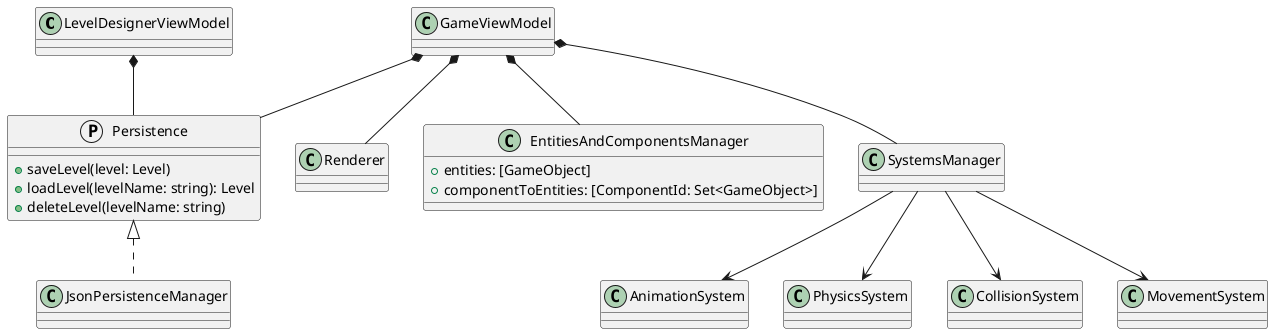 @startuml
class LevelDesignerViewModel {
}

class GameViewModel {
}

class Renderer {
}

protocol Persistence {
    +saveLevel(level: Level)
    +loadLevel(levelName: string): Level
    +deleteLevel(levelName: string)
}

class JsonPersistenceManager implements Persistence {
}

class EntitiesAndComponentsManager {
    +entities: [GameObject]
    +componentToEntities: [ComponentId: Set<GameObject>]
}

class SystemsManager {
}

class AnimationSystem {
}

class PhysicsSystem {
}

class CollisionSystem {
}

class MovementSystem {
}

LevelDesignerViewModel *-- Persistence
GameViewModel *-- Persistence
GameViewModel *-- Renderer
GameViewModel *-- EntitiesAndComponentsManager
GameViewModel *-- SystemsManager
SystemsManager --> AnimationSystem
SystemsManager --> PhysicsSystem
SystemsManager --> CollisionSystem
SystemsManager --> MovementSystem

@enduml
